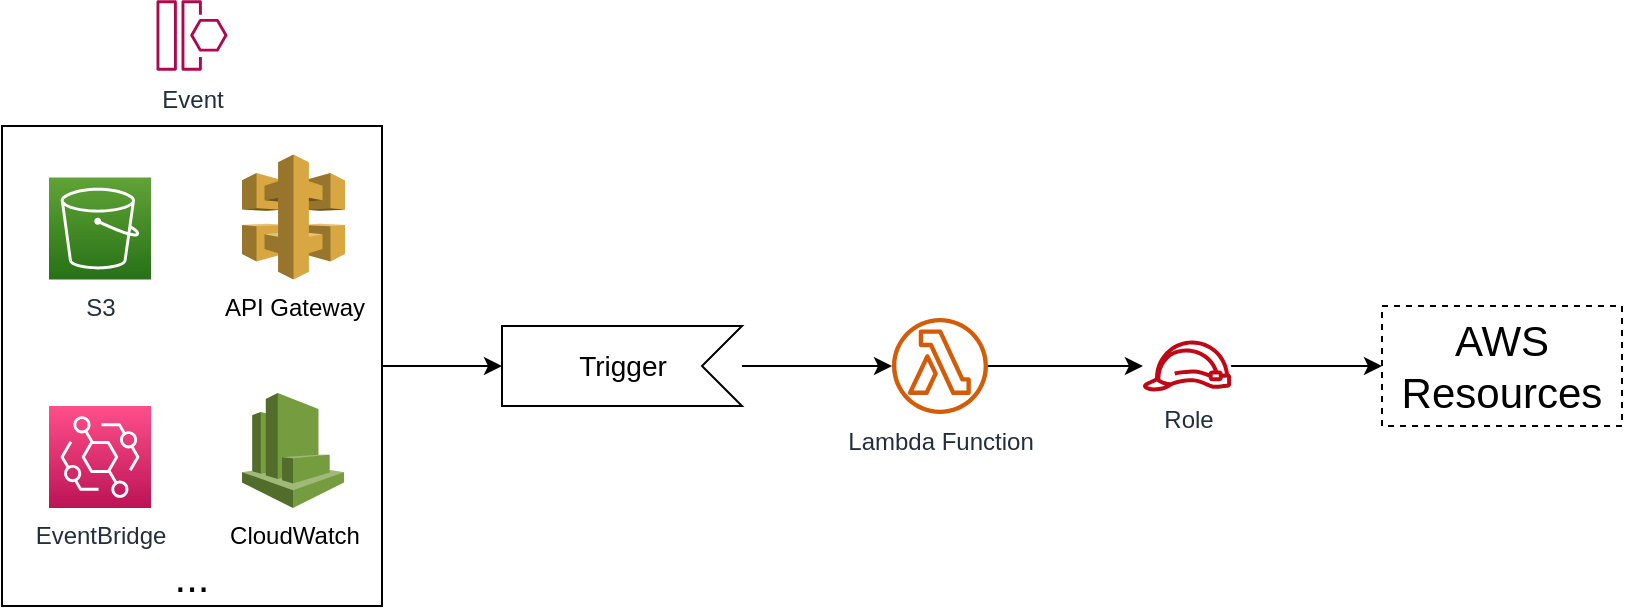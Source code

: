 <mxfile version="20.2.3" type="device"><diagram id="Ht1M8jgEwFfnCIfOTk4-" name="Page-1"><mxGraphModel dx="1303" dy="898" grid="1" gridSize="10" guides="1" tooltips="1" connect="1" arrows="1" fold="1" page="1" pageScale="1" pageWidth="1169" pageHeight="827" math="0" shadow="0"><root><mxCell id="0"/><mxCell id="1" parent="0"/><mxCell id="mUbDmIMNyIuC5e6OcpBa-2" value="Event" style="sketch=0;outlineConnect=0;fontColor=#232F3E;gradientColor=none;fillColor=#B0084D;strokeColor=none;dashed=0;verticalLabelPosition=bottom;verticalAlign=top;align=center;html=1;fontSize=12;fontStyle=0;aspect=fixed;pointerEvents=1;shape=mxgraph.aws4.event_resource;" vertex="1" parent="1"><mxGeometry x="107.25" y="20" width="35.5" height="35.5" as="geometry"/></mxCell><mxCell id="mUbDmIMNyIuC5e6OcpBa-3" value="S3" style="sketch=0;points=[[0,0,0],[0.25,0,0],[0.5,0,0],[0.75,0,0],[1,0,0],[0,1,0],[0.25,1,0],[0.5,1,0],[0.75,1,0],[1,1,0],[0,0.25,0],[0,0.5,0],[0,0.75,0],[1,0.25,0],[1,0.5,0],[1,0.75,0]];outlineConnect=0;fontColor=#232F3E;gradientColor=#60A337;gradientDirection=north;fillColor=#277116;strokeColor=#ffffff;dashed=0;verticalLabelPosition=bottom;verticalAlign=top;align=center;html=1;fontSize=12;fontStyle=0;aspect=fixed;shape=mxgraph.aws4.resourceIcon;resIcon=mxgraph.aws4.s3;" vertex="1" parent="1"><mxGeometry x="53.5" y="108.81" width="51" height="51" as="geometry"/></mxCell><mxCell id="mUbDmIMNyIuC5e6OcpBa-4" value="EventBridge&lt;br&gt;" style="sketch=0;points=[[0,0,0],[0.25,0,0],[0.5,0,0],[0.75,0,0],[1,0,0],[0,1,0],[0.25,1,0],[0.5,1,0],[0.75,1,0],[1,1,0],[0,0.25,0],[0,0.5,0],[0,0.75,0],[1,0.25,0],[1,0.5,0],[1,0.75,0]];outlineConnect=0;fontColor=#232F3E;gradientColor=#FF4F8B;gradientDirection=north;fillColor=#BC1356;strokeColor=#ffffff;dashed=0;verticalLabelPosition=bottom;verticalAlign=top;align=center;html=1;fontSize=12;fontStyle=0;aspect=fixed;shape=mxgraph.aws4.resourceIcon;resIcon=mxgraph.aws4.eventbridge;" vertex="1" parent="1"><mxGeometry x="53.5" y="223" width="51" height="51" as="geometry"/></mxCell><mxCell id="mUbDmIMNyIuC5e6OcpBa-5" value="API Gateway" style="outlineConnect=0;dashed=0;verticalLabelPosition=bottom;verticalAlign=top;align=center;html=1;shape=mxgraph.aws3.api_gateway;fillColor=#D9A741;gradientColor=none;aspect=fixed;" vertex="1" parent="1"><mxGeometry x="150" y="97.2" width="51.5" height="62.61" as="geometry"/></mxCell><mxCell id="mUbDmIMNyIuC5e6OcpBa-6" value="CloudWatch" style="outlineConnect=0;dashed=0;verticalLabelPosition=bottom;verticalAlign=top;align=center;html=1;shape=mxgraph.aws3.cloudwatch;fillColor=#759C3E;gradientColor=none;aspect=fixed;" vertex="1" parent="1"><mxGeometry x="150" y="216.51" width="51" height="57.49" as="geometry"/></mxCell><mxCell id="mUbDmIMNyIuC5e6OcpBa-9" style="edgeStyle=orthogonalEdgeStyle;rounded=0;orthogonalLoop=1;jettySize=auto;html=1;entryX=1;entryY=0.5;entryDx=0;entryDy=0;entryPerimeter=0;fontSize=21;" edge="1" parent="1" source="mUbDmIMNyIuC5e6OcpBa-7" target="mUbDmIMNyIuC5e6OcpBa-8"><mxGeometry relative="1" as="geometry"/></mxCell><mxCell id="mUbDmIMNyIuC5e6OcpBa-7" value="..." style="rounded=0;whiteSpace=wrap;html=1;fillColor=none;fontSize=21;verticalAlign=bottom;" vertex="1" parent="1"><mxGeometry x="30" y="83" width="190" height="240" as="geometry"/></mxCell><mxCell id="mUbDmIMNyIuC5e6OcpBa-11" style="edgeStyle=orthogonalEdgeStyle;rounded=0;orthogonalLoop=1;jettySize=auto;html=1;fontSize=21;" edge="1" parent="1" source="mUbDmIMNyIuC5e6OcpBa-8" target="mUbDmIMNyIuC5e6OcpBa-10"><mxGeometry relative="1" as="geometry"/></mxCell><mxCell id="mUbDmIMNyIuC5e6OcpBa-8" value="Trigger" style="html=1;shape=mxgraph.infographic.ribbonSimple;notch1=20;notch2=0;align=center;verticalAlign=middle;fontSize=14;fontStyle=0;flipH=1;fillColor=#FFFFFF;" vertex="1" parent="1"><mxGeometry x="280" y="183" width="120" height="40" as="geometry"/></mxCell><mxCell id="mUbDmIMNyIuC5e6OcpBa-15" style="edgeStyle=orthogonalEdgeStyle;rounded=0;orthogonalLoop=1;jettySize=auto;html=1;fontSize=21;" edge="1" parent="1" source="mUbDmIMNyIuC5e6OcpBa-10" target="mUbDmIMNyIuC5e6OcpBa-14"><mxGeometry relative="1" as="geometry"/></mxCell><mxCell id="mUbDmIMNyIuC5e6OcpBa-10" value="Lambda Function" style="sketch=0;outlineConnect=0;fontColor=#232F3E;gradientColor=none;fillColor=#D45B07;strokeColor=none;dashed=0;verticalLabelPosition=bottom;verticalAlign=top;align=center;html=1;fontSize=12;fontStyle=0;aspect=fixed;pointerEvents=1;shape=mxgraph.aws4.lambda_function;" vertex="1" parent="1"><mxGeometry x="475" y="179" width="48" height="48" as="geometry"/></mxCell><mxCell id="mUbDmIMNyIuC5e6OcpBa-12" value="AWS Resources" style="rounded=0;whiteSpace=wrap;html=1;fontSize=21;fillColor=none;dashed=1;" vertex="1" parent="1"><mxGeometry x="720" y="173" width="120" height="60" as="geometry"/></mxCell><mxCell id="mUbDmIMNyIuC5e6OcpBa-16" style="edgeStyle=orthogonalEdgeStyle;rounded=0;orthogonalLoop=1;jettySize=auto;html=1;entryX=0;entryY=0.5;entryDx=0;entryDy=0;fontSize=21;" edge="1" parent="1" source="mUbDmIMNyIuC5e6OcpBa-14" target="mUbDmIMNyIuC5e6OcpBa-12"><mxGeometry relative="1" as="geometry"/></mxCell><mxCell id="mUbDmIMNyIuC5e6OcpBa-14" value="Role" style="sketch=0;outlineConnect=0;fontColor=#232F3E;gradientColor=none;fillColor=#BF0816;strokeColor=none;dashed=0;verticalLabelPosition=bottom;verticalAlign=top;align=center;html=1;fontSize=12;fontStyle=0;aspect=fixed;pointerEvents=1;shape=mxgraph.aws4.role;" vertex="1" parent="1"><mxGeometry x="600" y="190.31" width="45" height="25.38" as="geometry"/></mxCell></root></mxGraphModel></diagram></mxfile>